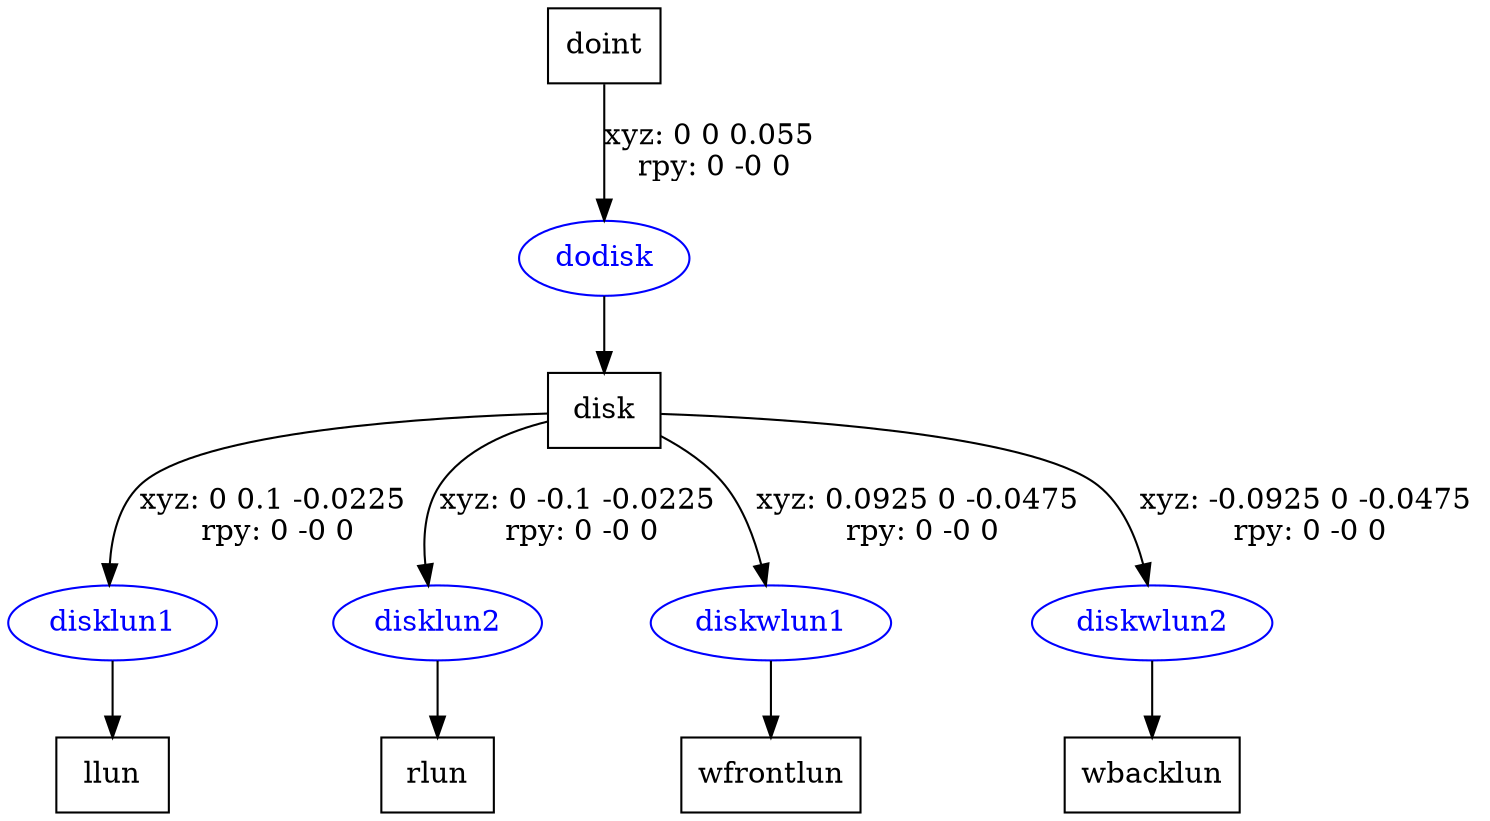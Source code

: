 digraph G {
node [shape=box];
"doint" [label="doint"];
"disk" [label="disk"];
"llun" [label="llun"];
"rlun" [label="rlun"];
"wfrontlun" [label="wfrontlun"];
"wbacklun" [label="wbacklun"];
node [shape=ellipse, color=blue, fontcolor=blue];
"doint" -> "dodisk" [label="xyz: 0 0 0.055 \nrpy: 0 -0 0"]
"dodisk" -> "disk"
"disk" -> "disklun1" [label="xyz: 0 0.1 -0.0225 \nrpy: 0 -0 0"]
"disklun1" -> "llun"
"disk" -> "disklun2" [label="xyz: 0 -0.1 -0.0225 \nrpy: 0 -0 0"]
"disklun2" -> "rlun"
"disk" -> "diskwlun1" [label="xyz: 0.0925 0 -0.0475 \nrpy: 0 -0 0"]
"diskwlun1" -> "wfrontlun"
"disk" -> "diskwlun2" [label="xyz: -0.0925 0 -0.0475 \nrpy: 0 -0 0"]
"diskwlun2" -> "wbacklun"
}
